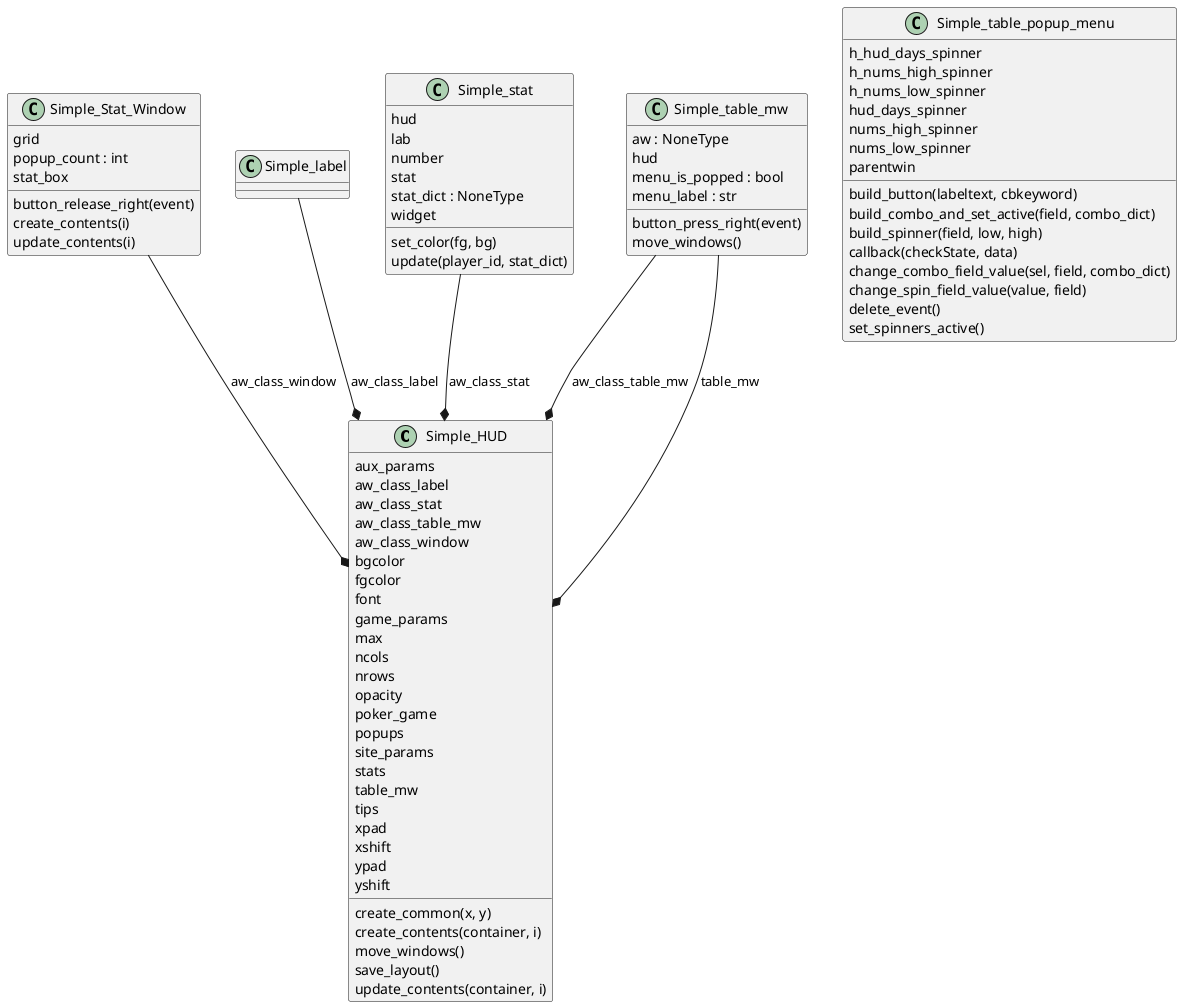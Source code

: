 @startuml classes
set namespaceSeparator none
class "Simple_HUD" as Aux_Hud.Simple_HUD {
  aux_params
  aw_class_label
  aw_class_stat
  aw_class_table_mw
  aw_class_window
  bgcolor
  fgcolor
  font
  game_params
  max
  ncols
  nrows
  opacity
  poker_game
  popups
  site_params
  stats
  table_mw
  tips
  xpad
  xshift
  ypad
  yshift
  create_common(x, y)
  create_contents(container, i)
  move_windows()
  save_layout()
  update_contents(container, i)
}
class "Simple_Stat_Window" as Aux_Hud.Simple_Stat_Window {
  grid
  popup_count : int
  stat_box
  button_release_right(event)
  create_contents(i)
  update_contents(i)
}
class "Simple_label" as Aux_Hud.Simple_label {
}
class "Simple_stat" as Aux_Hud.Simple_stat {
  hud
  lab
  number
  stat
  stat_dict : NoneType
  widget
  set_color(fg, bg)
  update(player_id, stat_dict)
}
class "Simple_table_mw" as Aux_Hud.Simple_table_mw {
  aw : NoneType
  hud
  menu_is_popped : bool
  menu_label : str
  button_press_right(event)
  move_windows()
}
class "Simple_table_popup_menu" as Aux_Hud.Simple_table_popup_menu {
  h_hud_days_spinner
  h_nums_high_spinner
  h_nums_low_spinner
  hud_days_spinner
  nums_high_spinner
  nums_low_spinner
  parentwin
  build_button(labeltext, cbkeyword)
  build_combo_and_set_active(field, combo_dict)
  build_spinner(field, low, high)
  callback(checkState, data)
  change_combo_field_value(sel, field, combo_dict)
  change_spin_field_value(value, field)
  delete_event()
  set_spinners_active()
}
Aux_Hud.Simple_Stat_Window --* Aux_Hud.Simple_HUD : aw_class_window
Aux_Hud.Simple_label --* Aux_Hud.Simple_HUD : aw_class_label
Aux_Hud.Simple_stat --* Aux_Hud.Simple_HUD : aw_class_stat
Aux_Hud.Simple_table_mw --* Aux_Hud.Simple_HUD : aw_class_table_mw
Aux_Hud.Simple_table_mw --* Aux_Hud.Simple_HUD : table_mw
@enduml
